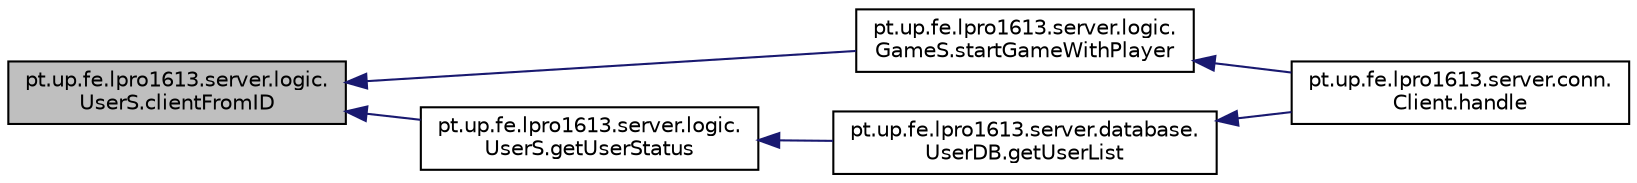 digraph "pt.up.fe.lpro1613.server.logic.UserS.clientFromID"
{
  edge [fontname="Helvetica",fontsize="10",labelfontname="Helvetica",labelfontsize="10"];
  node [fontname="Helvetica",fontsize="10",shape=record];
  rankdir="LR";
  Node6 [label="pt.up.fe.lpro1613.server.logic.\lUserS.clientFromID",height=0.2,width=0.4,color="black", fillcolor="grey75", style="filled", fontcolor="black"];
  Node6 -> Node7 [dir="back",color="midnightblue",fontsize="10",style="solid",fontname="Helvetica"];
  Node7 [label="pt.up.fe.lpro1613.server.logic.\lGameS.startGameWithPlayer",height=0.2,width=0.4,color="black", fillcolor="white", style="filled",URL="$classpt_1_1up_1_1fe_1_1lpro1613_1_1server_1_1logic_1_1_game_s.html#a19226b02188cfd19dee0992b2ce6af7a"];
  Node7 -> Node8 [dir="back",color="midnightblue",fontsize="10",style="solid",fontname="Helvetica"];
  Node8 [label="pt.up.fe.lpro1613.server.conn.\lClient.handle",height=0.2,width=0.4,color="black", fillcolor="white", style="filled",URL="$classpt_1_1up_1_1fe_1_1lpro1613_1_1server_1_1conn_1_1_client.html#a81efbd1e6b06189da5c814ac767a4a98"];
  Node6 -> Node9 [dir="back",color="midnightblue",fontsize="10",style="solid",fontname="Helvetica"];
  Node9 [label="pt.up.fe.lpro1613.server.logic.\lUserS.getUserStatus",height=0.2,width=0.4,color="black", fillcolor="white", style="filled",URL="$classpt_1_1up_1_1fe_1_1lpro1613_1_1server_1_1logic_1_1_user_s.html#a92958d5006bbce1dbc15722f801d67ef"];
  Node9 -> Node10 [dir="back",color="midnightblue",fontsize="10",style="solid",fontname="Helvetica"];
  Node10 [label="pt.up.fe.lpro1613.server.database.\lUserDB.getUserList",height=0.2,width=0.4,color="black", fillcolor="white", style="filled",URL="$classpt_1_1up_1_1fe_1_1lpro1613_1_1server_1_1database_1_1_user_d_b.html#a954a448685644afc277007bdf36bb507"];
  Node10 -> Node8 [dir="back",color="midnightblue",fontsize="10",style="solid",fontname="Helvetica"];
}

